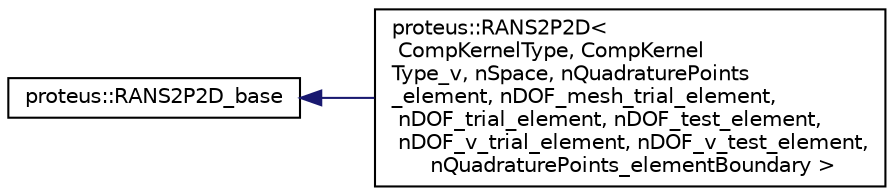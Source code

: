 digraph "Graphical Class Hierarchy"
{
 // LATEX_PDF_SIZE
  edge [fontname="Helvetica",fontsize="10",labelfontname="Helvetica",labelfontsize="10"];
  node [fontname="Helvetica",fontsize="10",shape=record];
  rankdir="LR";
  Node0 [label="proteus::RANS2P2D_base",height=0.2,width=0.4,color="black", fillcolor="white", style="filled",URL="$df/dde/classproteus_1_1RANS2P2D__base.html",tooltip=" "];
  Node0 -> Node1 [dir="back",color="midnightblue",fontsize="10",style="solid",fontname="Helvetica"];
  Node1 [label="proteus::RANS2P2D\<\l CompKernelType, CompKernel\lType_v, nSpace, nQuadraturePoints\l_element, nDOF_mesh_trial_element,\l nDOF_trial_element, nDOF_test_element,\l nDOF_v_trial_element, nDOF_v_test_element,\l nQuadraturePoints_elementBoundary \>",height=0.2,width=0.4,color="black", fillcolor="white", style="filled",URL="$dc/d3b/classproteus_1_1RANS2P2D.html",tooltip=" "];
}
